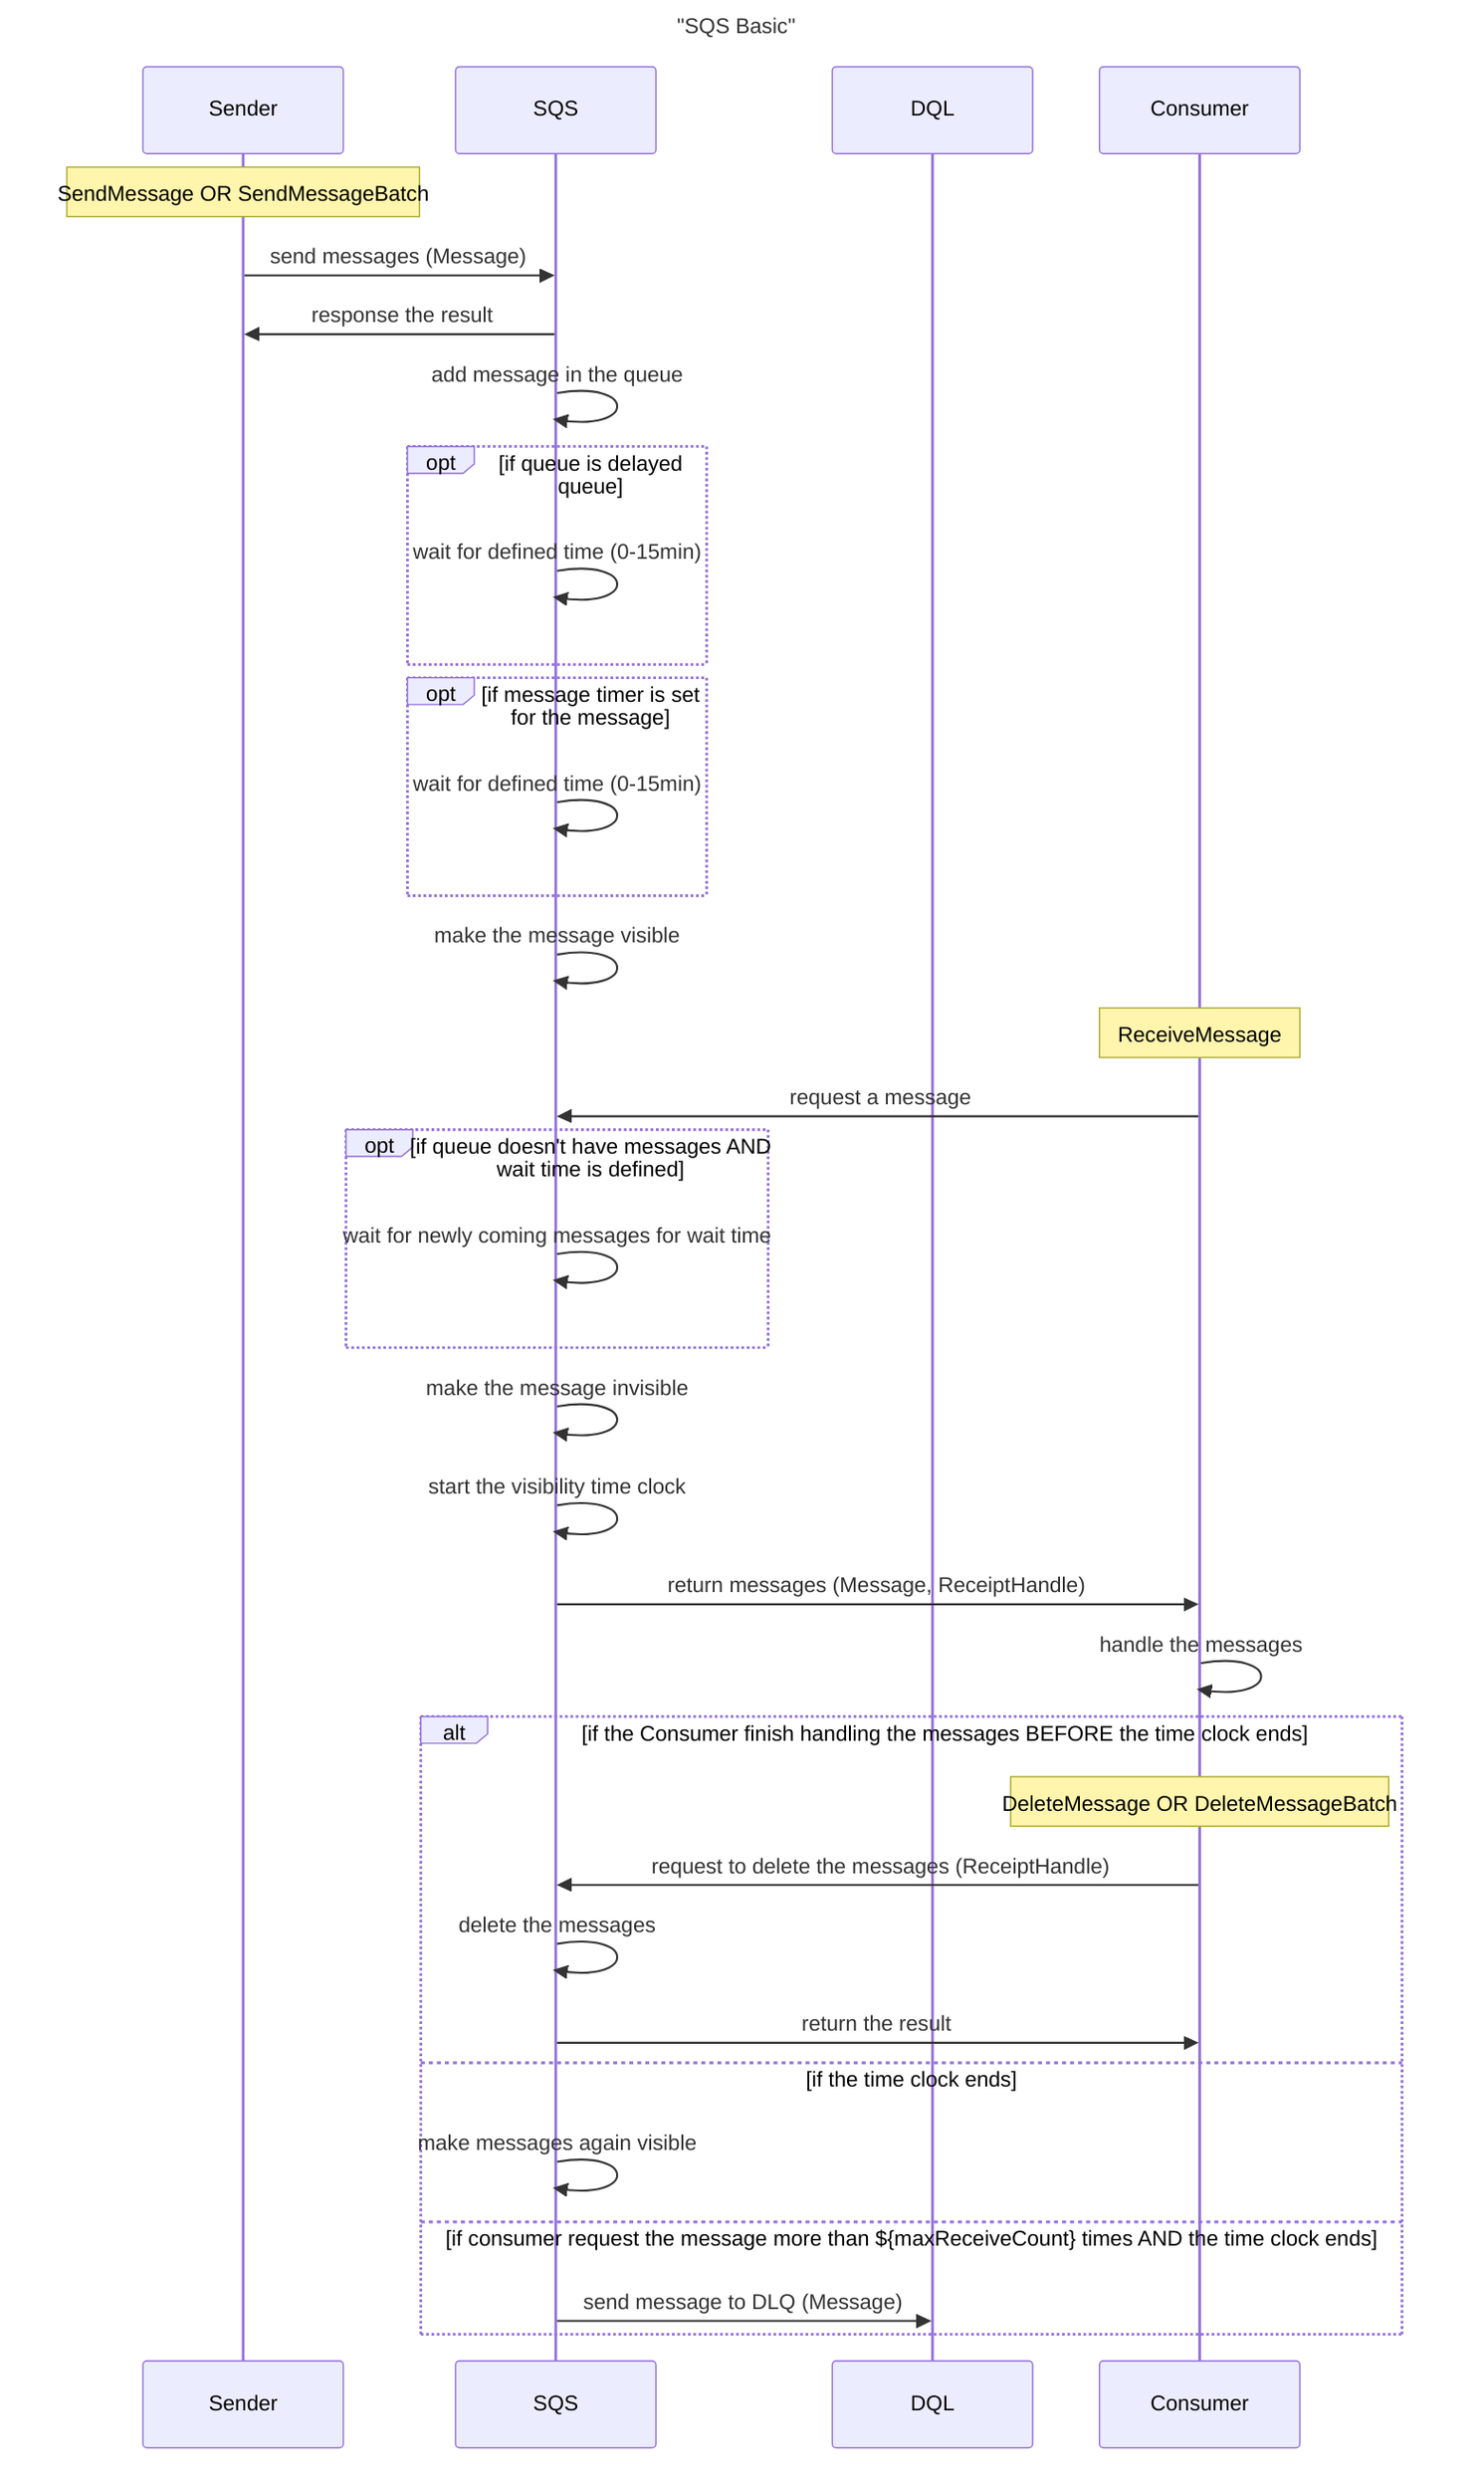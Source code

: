 sequenceDiagram
title "SQS Basic"

participant Sender
participant SQS
participant DQL
participant Consumer
    Note over Sender: SendMessage OR SendMessageBatch
    Sender ->> SQS : send messages (Message)
    SQS ->> Sender: response the result
    SQS ->> SQS: add message in the queue
    opt if queue is delayed queue
        SQS ->> SQS: wait for defined time (0-15min)
    end
    opt if message timer is set for the message
        SQS ->> SQS: wait for defined time (0-15min)
    end
    %% If both the queue-level delay and the message-level timer are used, the delays are additive. <br/> The max delay in total is 15 min.
    SQS ->> SQS: make the message visible
    Note over Consumer: ReceiveMessage
    Consumer ->> SQS: request a message
    opt if queue doesn't have messages AND wait time is defined
        %%  SQS: wait time setting is for long polling
        SQS ->> SQS: wait for newly coming messages for wait time
    end
    SQS ->> SQS: make the message invisible
    SQS ->> SQS: start the visibility time clock
    SQS ->> Consumer: return messages (Message, ReceiptHandle)
    Consumer ->> Consumer: handle the messages
    alt if the Consumer finish handling the messages BEFORE the time clock ends
        Note over Consumer: DeleteMessage OR DeleteMessageBatch
        Consumer ->> SQS: request to delete the messages (ReceiptHandle)
        SQS ->> SQS: delete the messages
        SQS ->> Consumer: return the result
    else if the time clock ends
        SQS ->> SQS: make messages again visible
    else if consumer request the message more than ${maxReceiveCount} times AND the time clock ends
        SQS ->> DQL: send message to DLQ (Message)
    end